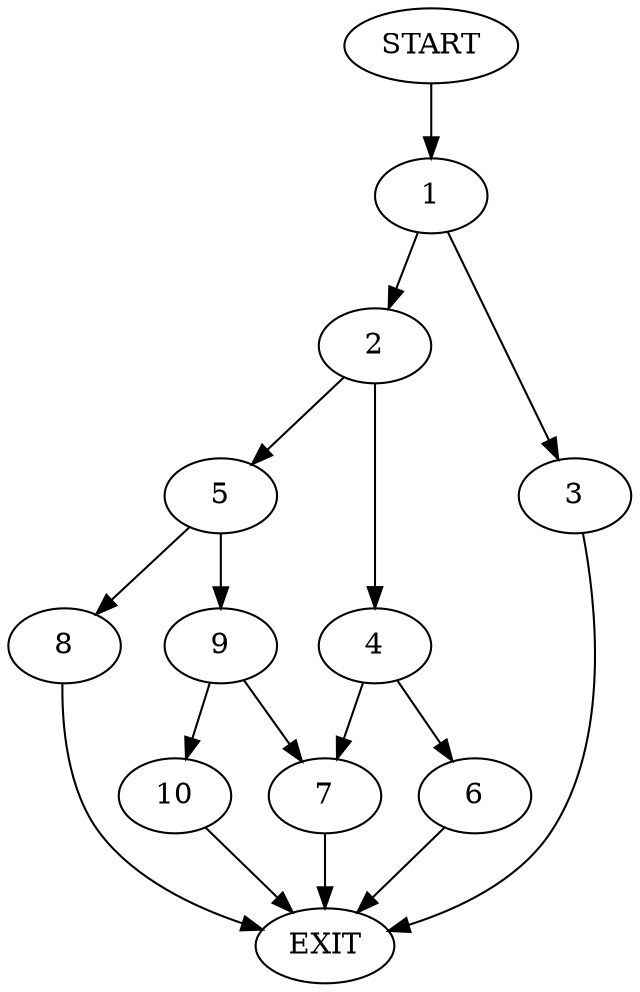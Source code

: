 digraph {
0 [label="START"]
11 [label="EXIT"]
0 -> 1
1 -> 2
1 -> 3
2 -> 4
2 -> 5
3 -> 11
4 -> 6
4 -> 7
5 -> 8
5 -> 9
6 -> 11
7 -> 11
8 -> 11
9 -> 10
9 -> 7
10 -> 11
}
